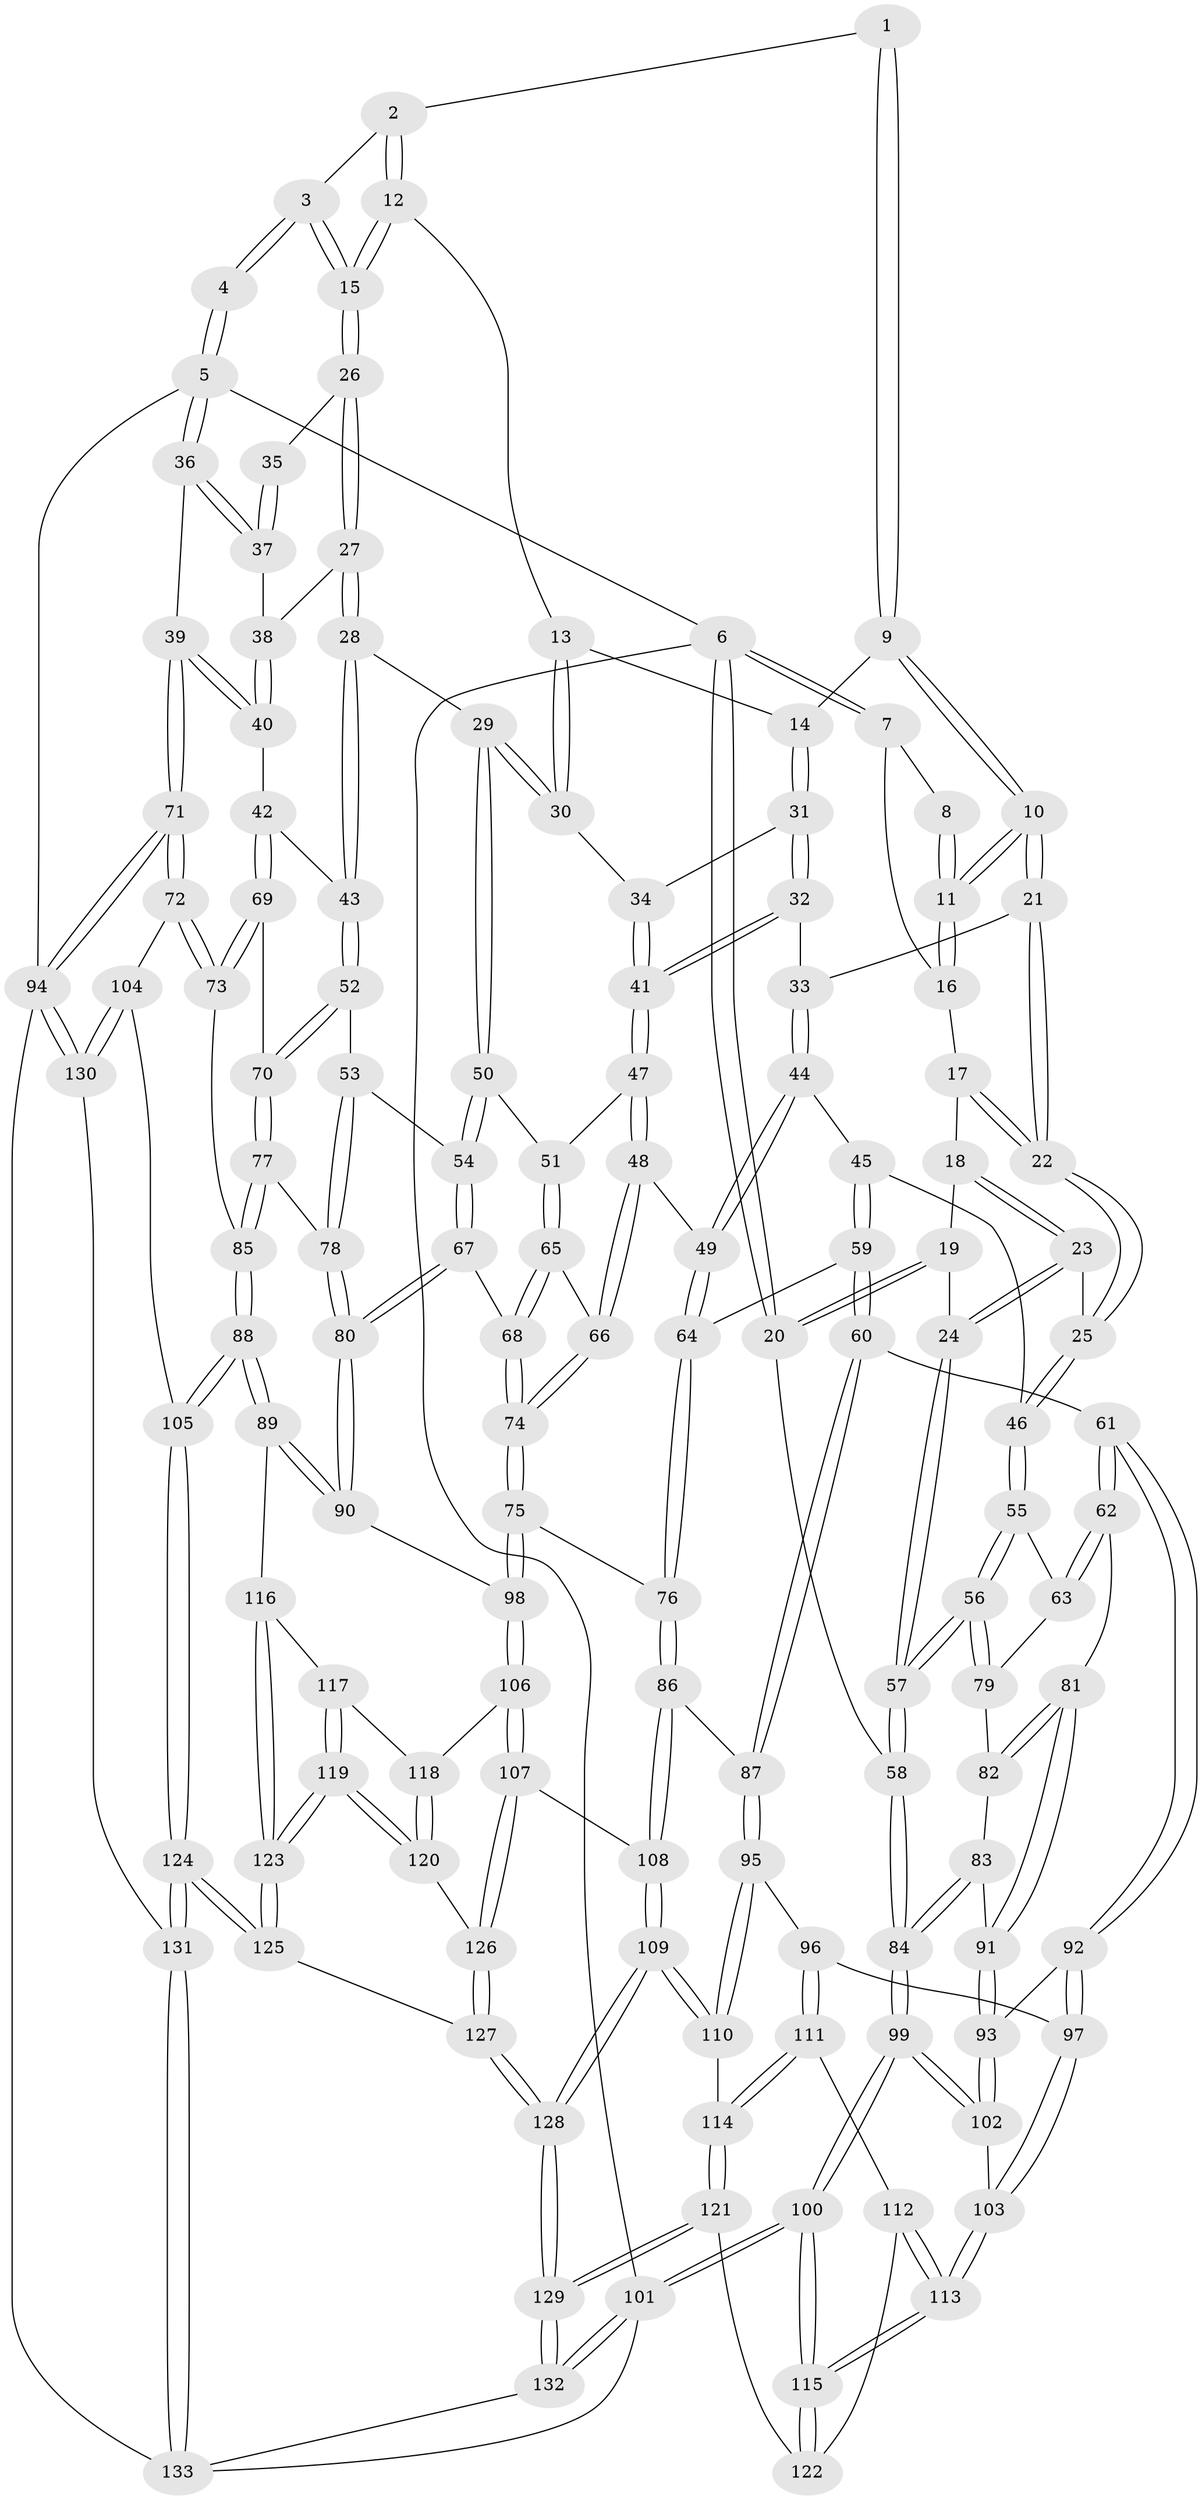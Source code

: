 // coarse degree distribution, {3: 0.20754716981132076, 6: 0.1509433962264151, 4: 0.33962264150943394, 7: 0.03773584905660377, 5: 0.18867924528301888, 8: 0.018867924528301886, 2: 0.03773584905660377, 9: 0.018867924528301886}
// Generated by graph-tools (version 1.1) at 2025/21/03/04/25 18:21:03]
// undirected, 133 vertices, 329 edges
graph export_dot {
graph [start="1"]
  node [color=gray90,style=filled];
  1 [pos="+0.4144539534957852+0"];
  2 [pos="+0.6010085043246721+0"];
  3 [pos="+0.8781098162899723+0"];
  4 [pos="+1+0"];
  5 [pos="+1+0"];
  6 [pos="+0+0"];
  7 [pos="+0+0"];
  8 [pos="+0.20705500848037603+0"];
  9 [pos="+0.3811891480680579+0.0883513601926536"];
  10 [pos="+0.27518932297335524+0.14590250248040063"];
  11 [pos="+0.25969549272538484+0.12637287570325148"];
  12 [pos="+0.6056189989418989+0.02999041742441565"];
  13 [pos="+0.5986033000204918+0.05192157219306564"];
  14 [pos="+0.4593870444707795+0.12333421749444022"];
  15 [pos="+0.8229661297136049+0.11415655556058998"];
  16 [pos="+0.09928970485320816+0.08350737563132836"];
  17 [pos="+0.0976338322053148+0.08642559612454206"];
  18 [pos="+0.08431736098317001+0.10600909032241718"];
  19 [pos="+0.07021486649471374+0.1121781612603615"];
  20 [pos="+0+0.04451566894363718"];
  21 [pos="+0.27355029237151207+0.1674551464760531"];
  22 [pos="+0.20495291940216684+0.2646792241900783"];
  23 [pos="+0.09820215019470889+0.19084364041262883"];
  24 [pos="+0+0.2610821538868168"];
  25 [pos="+0.19271311234842448+0.2844261195350797"];
  26 [pos="+0.8280373144557222+0.12771961753516312"];
  27 [pos="+0.8271075670839564+0.17733068308035313"];
  28 [pos="+0.8094048388121573+0.23827593346616055"];
  29 [pos="+0.6813244287131013+0.2443686236854684"];
  30 [pos="+0.6351758523215523+0.2028572241612417"];
  31 [pos="+0.4613090221651061+0.16882494719600177"];
  32 [pos="+0.433060728764008+0.24135217461729983"];
  33 [pos="+0.36772986037794975+0.23414108240273854"];
  34 [pos="+0.5726868349851106+0.2238922196462632"];
  35 [pos="+0.9147024976234229+0.09458307323121262"];
  36 [pos="+1+0.1450271056996688"];
  37 [pos="+1+0.13757097294580709"];
  38 [pos="+0.9377214469424621+0.160693223724402"];
  39 [pos="+1+0.31504498892442395"];
  40 [pos="+0.998666060416164+0.3335396991918435"];
  41 [pos="+0.47568774895724364+0.3052644030035388"];
  42 [pos="+0.9388643789474533+0.33943596463752806"];
  43 [pos="+0.8499030064715967+0.2903526988992774"];
  44 [pos="+0.33920025620778127+0.3507853746283294"];
  45 [pos="+0.2523128245781737+0.3519215719446576"];
  46 [pos="+0.1871785172855968+0.3112699199985917"];
  47 [pos="+0.47628100588948646+0.35354948634573563"];
  48 [pos="+0.42911636794314667+0.38844129551705076"];
  49 [pos="+0.42059570424040965+0.3894463109283099"];
  50 [pos="+0.6323486715966984+0.3662768718669934"];
  51 [pos="+0.527463347071879+0.3730117894818078"];
  52 [pos="+0.7515495960151428+0.42225134552095545"];
  53 [pos="+0.6950290382335714+0.4254129870520339"];
  54 [pos="+0.6594793897288715+0.41449037793831744"];
  55 [pos="+0.162436214175394+0.3280239379955425"];
  56 [pos="+0+0.35915486251829787"];
  57 [pos="+0+0.3504555188881576"];
  58 [pos="+0+0.35162538693030776"];
  59 [pos="+0.2877124877978608+0.49107039057195784"];
  60 [pos="+0.26765096549141837+0.5254477792707228"];
  61 [pos="+0.22054773716377815+0.5289646490730215"];
  62 [pos="+0.20499938685329494+0.5230223770352321"];
  63 [pos="+0.15977464176302672+0.43837456939908676"];
  64 [pos="+0.3527132450759431+0.4710200326471227"];
  65 [pos="+0.5348825568785847+0.4191200722272146"];
  66 [pos="+0.47203819767432487+0.5248147114723495"];
  67 [pos="+0.5961883695160379+0.5467899134952169"];
  68 [pos="+0.5725268960714396+0.5436544701976348"];
  69 [pos="+0.8881167607642748+0.4773155855850447"];
  70 [pos="+0.7957530405112889+0.4801868069767397"];
  71 [pos="+1+0.676127662098904"];
  72 [pos="+1+0.6708259433094593"];
  73 [pos="+0.9038611795116074+0.5256772450096302"];
  74 [pos="+0.48025985951726646+0.5623042712052617"];
  75 [pos="+0.47084120153358483+0.5712868594669929"];
  76 [pos="+0.44773860778325303+0.5869829782101393"];
  77 [pos="+0.7707720724325483+0.5248846268065015"];
  78 [pos="+0.7176705213802067+0.5156749862883524"];
  79 [pos="+0.08797207825950795+0.488671436919355"];
  80 [pos="+0.6323667270388007+0.5821729807105749"];
  81 [pos="+0.18996936153679017+0.5281320630284686"];
  82 [pos="+0.09414108575498932+0.513160662600124"];
  83 [pos="+0.08338292678161778+0.5411436490671165"];
  84 [pos="+0+0.5430654951006615"];
  85 [pos="+0.7842216795739284+0.6060588885383231"];
  86 [pos="+0.41374676911720115+0.6293508474123591"];
  87 [pos="+0.33299440127044144+0.6262892477254556"];
  88 [pos="+0.7508842202916907+0.6988043841254095"];
  89 [pos="+0.7320825631330391+0.6981749002422513"];
  90 [pos="+0.677339532867797+0.6705763934802617"];
  91 [pos="+0.10374079015019319+0.6034433238490963"];
  92 [pos="+0.18946893407229928+0.6328302891162024"];
  93 [pos="+0.10358974085827592+0.6042398906143002"];
  94 [pos="+1+1"];
  95 [pos="+0.2896171299609177+0.670521109897845"];
  96 [pos="+0.22856554701950368+0.6922124041542373"];
  97 [pos="+0.21583198244468996+0.6861832019052948"];
  98 [pos="+0.5867259044528034+0.7074224052807367"];
  99 [pos="+0+0.6421116457690095"];
  100 [pos="+0+1"];
  101 [pos="+0+1"];
  102 [pos="+0.06668372608385553+0.6450582562227771"];
  103 [pos="+0.11365255144830344+0.7105097177388616"];
  104 [pos="+0.8499658027671569+0.7504594386788271"];
  105 [pos="+0.8245327544731965+0.7432508727264491"];
  106 [pos="+0.5078432938980326+0.7624326697201844"];
  107 [pos="+0.5041091955552987+0.764343450875452"];
  108 [pos="+0.4626285019939309+0.7587789686539875"];
  109 [pos="+0.4457635164173455+0.7758661485102474"];
  110 [pos="+0.32966127895835223+0.7698810929647762"];
  111 [pos="+0.2273875047998868+0.7152636929208991"];
  112 [pos="+0.18665907513230454+0.7847578111485319"];
  113 [pos="+0.08991440110090346+0.8191117953121506"];
  114 [pos="+0.28268941709338763+0.8177192929416067"];
  115 [pos="+0.0207374629298315+0.9161959728594257"];
  116 [pos="+0.6962759661405563+0.7578194216004799"];
  117 [pos="+0.6421739914492992+0.7913544768956302"];
  118 [pos="+0.6198027978532777+0.8002241996169261"];
  119 [pos="+0.6159378133008259+0.8611971298223651"];
  120 [pos="+0.5980774977378963+0.8417481889539531"];
  121 [pos="+0.2757361558018007+0.8433476394950317"];
  122 [pos="+0.2584649936264511+0.8412547181294853"];
  123 [pos="+0.6545734023666129+0.9184691802626712"];
  124 [pos="+0.6815117422770317+0.9795518237863831"];
  125 [pos="+0.6588742064956996+0.9486150589317605"];
  126 [pos="+0.5337019083006451+0.8142825117839991"];
  127 [pos="+0.5377618919673937+0.9128160782624481"];
  128 [pos="+0.36810564673528523+0.9910374552585323"];
  129 [pos="+0.36329820910365124+0.9970832066589242"];
  130 [pos="+0.8794925828409005+0.9023164265869766"];
  131 [pos="+0.7359108979568315+1"];
  132 [pos="+0.3186725139139488+1"];
  133 [pos="+0.7332388582622037+1"];
  1 -- 2;
  1 -- 9;
  1 -- 9;
  2 -- 3;
  2 -- 12;
  2 -- 12;
  3 -- 4;
  3 -- 4;
  3 -- 15;
  3 -- 15;
  4 -- 5;
  4 -- 5;
  5 -- 6;
  5 -- 36;
  5 -- 36;
  5 -- 94;
  6 -- 7;
  6 -- 7;
  6 -- 20;
  6 -- 20;
  6 -- 101;
  7 -- 8;
  7 -- 16;
  8 -- 11;
  8 -- 11;
  9 -- 10;
  9 -- 10;
  9 -- 14;
  10 -- 11;
  10 -- 11;
  10 -- 21;
  10 -- 21;
  11 -- 16;
  11 -- 16;
  12 -- 13;
  12 -- 15;
  12 -- 15;
  13 -- 14;
  13 -- 30;
  13 -- 30;
  14 -- 31;
  14 -- 31;
  15 -- 26;
  15 -- 26;
  16 -- 17;
  17 -- 18;
  17 -- 22;
  17 -- 22;
  18 -- 19;
  18 -- 23;
  18 -- 23;
  19 -- 20;
  19 -- 20;
  19 -- 24;
  20 -- 58;
  21 -- 22;
  21 -- 22;
  21 -- 33;
  22 -- 25;
  22 -- 25;
  23 -- 24;
  23 -- 24;
  23 -- 25;
  24 -- 57;
  24 -- 57;
  25 -- 46;
  25 -- 46;
  26 -- 27;
  26 -- 27;
  26 -- 35;
  27 -- 28;
  27 -- 28;
  27 -- 38;
  28 -- 29;
  28 -- 43;
  28 -- 43;
  29 -- 30;
  29 -- 30;
  29 -- 50;
  29 -- 50;
  30 -- 34;
  31 -- 32;
  31 -- 32;
  31 -- 34;
  32 -- 33;
  32 -- 41;
  32 -- 41;
  33 -- 44;
  33 -- 44;
  34 -- 41;
  34 -- 41;
  35 -- 37;
  35 -- 37;
  36 -- 37;
  36 -- 37;
  36 -- 39;
  37 -- 38;
  38 -- 40;
  38 -- 40;
  39 -- 40;
  39 -- 40;
  39 -- 71;
  39 -- 71;
  40 -- 42;
  41 -- 47;
  41 -- 47;
  42 -- 43;
  42 -- 69;
  42 -- 69;
  43 -- 52;
  43 -- 52;
  44 -- 45;
  44 -- 49;
  44 -- 49;
  45 -- 46;
  45 -- 59;
  45 -- 59;
  46 -- 55;
  46 -- 55;
  47 -- 48;
  47 -- 48;
  47 -- 51;
  48 -- 49;
  48 -- 66;
  48 -- 66;
  49 -- 64;
  49 -- 64;
  50 -- 51;
  50 -- 54;
  50 -- 54;
  51 -- 65;
  51 -- 65;
  52 -- 53;
  52 -- 70;
  52 -- 70;
  53 -- 54;
  53 -- 78;
  53 -- 78;
  54 -- 67;
  54 -- 67;
  55 -- 56;
  55 -- 56;
  55 -- 63;
  56 -- 57;
  56 -- 57;
  56 -- 79;
  56 -- 79;
  57 -- 58;
  57 -- 58;
  58 -- 84;
  58 -- 84;
  59 -- 60;
  59 -- 60;
  59 -- 64;
  60 -- 61;
  60 -- 87;
  60 -- 87;
  61 -- 62;
  61 -- 62;
  61 -- 92;
  61 -- 92;
  62 -- 63;
  62 -- 63;
  62 -- 81;
  63 -- 79;
  64 -- 76;
  64 -- 76;
  65 -- 66;
  65 -- 68;
  65 -- 68;
  66 -- 74;
  66 -- 74;
  67 -- 68;
  67 -- 80;
  67 -- 80;
  68 -- 74;
  68 -- 74;
  69 -- 70;
  69 -- 73;
  69 -- 73;
  70 -- 77;
  70 -- 77;
  71 -- 72;
  71 -- 72;
  71 -- 94;
  71 -- 94;
  72 -- 73;
  72 -- 73;
  72 -- 104;
  73 -- 85;
  74 -- 75;
  74 -- 75;
  75 -- 76;
  75 -- 98;
  75 -- 98;
  76 -- 86;
  76 -- 86;
  77 -- 78;
  77 -- 85;
  77 -- 85;
  78 -- 80;
  78 -- 80;
  79 -- 82;
  80 -- 90;
  80 -- 90;
  81 -- 82;
  81 -- 82;
  81 -- 91;
  81 -- 91;
  82 -- 83;
  83 -- 84;
  83 -- 84;
  83 -- 91;
  84 -- 99;
  84 -- 99;
  85 -- 88;
  85 -- 88;
  86 -- 87;
  86 -- 108;
  86 -- 108;
  87 -- 95;
  87 -- 95;
  88 -- 89;
  88 -- 89;
  88 -- 105;
  88 -- 105;
  89 -- 90;
  89 -- 90;
  89 -- 116;
  90 -- 98;
  91 -- 93;
  91 -- 93;
  92 -- 93;
  92 -- 97;
  92 -- 97;
  93 -- 102;
  93 -- 102;
  94 -- 130;
  94 -- 130;
  94 -- 133;
  95 -- 96;
  95 -- 110;
  95 -- 110;
  96 -- 97;
  96 -- 111;
  96 -- 111;
  97 -- 103;
  97 -- 103;
  98 -- 106;
  98 -- 106;
  99 -- 100;
  99 -- 100;
  99 -- 102;
  99 -- 102;
  100 -- 101;
  100 -- 101;
  100 -- 115;
  100 -- 115;
  101 -- 132;
  101 -- 132;
  101 -- 133;
  102 -- 103;
  103 -- 113;
  103 -- 113;
  104 -- 105;
  104 -- 130;
  104 -- 130;
  105 -- 124;
  105 -- 124;
  106 -- 107;
  106 -- 107;
  106 -- 118;
  107 -- 108;
  107 -- 126;
  107 -- 126;
  108 -- 109;
  108 -- 109;
  109 -- 110;
  109 -- 110;
  109 -- 128;
  109 -- 128;
  110 -- 114;
  111 -- 112;
  111 -- 114;
  111 -- 114;
  112 -- 113;
  112 -- 113;
  112 -- 122;
  113 -- 115;
  113 -- 115;
  114 -- 121;
  114 -- 121;
  115 -- 122;
  115 -- 122;
  116 -- 117;
  116 -- 123;
  116 -- 123;
  117 -- 118;
  117 -- 119;
  117 -- 119;
  118 -- 120;
  118 -- 120;
  119 -- 120;
  119 -- 120;
  119 -- 123;
  119 -- 123;
  120 -- 126;
  121 -- 122;
  121 -- 129;
  121 -- 129;
  123 -- 125;
  123 -- 125;
  124 -- 125;
  124 -- 125;
  124 -- 131;
  124 -- 131;
  125 -- 127;
  126 -- 127;
  126 -- 127;
  127 -- 128;
  127 -- 128;
  128 -- 129;
  128 -- 129;
  129 -- 132;
  129 -- 132;
  130 -- 131;
  131 -- 133;
  131 -- 133;
  132 -- 133;
}
